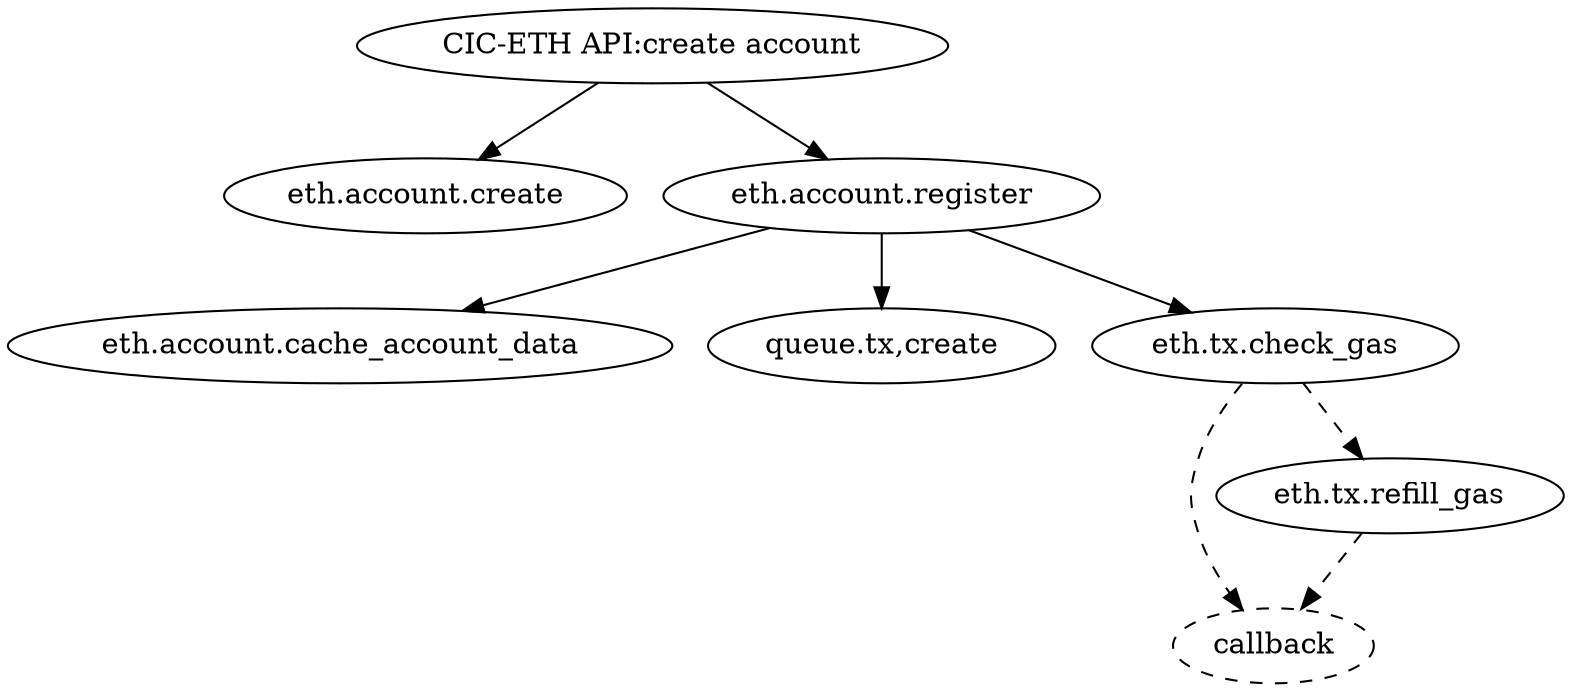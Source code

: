 digraph {

	create_account [
		label="CIC-ETH API:\create account";
		shape="ellipse";
	];

	callback [
		label="callback";
		shape="ellipse";
		style="dashed";
	];

	create_account -> "eth.account.create";
	create_account -> "eth.account.register" -> "eth.account.cache_account_data"; 
	"eth.account.register" -> "queue.tx,create";
	"eth.account.register" -> "eth.tx.check_gas";
	"eth.tx.check_gas" -> "eth.tx.refill_gas" [ style="dashed" ];
	"eth.tx.check_gas" -> callback [ style="dashed" ];
	"eth.tx.refill_gas" -> callback [ style="dashed" ];
}
